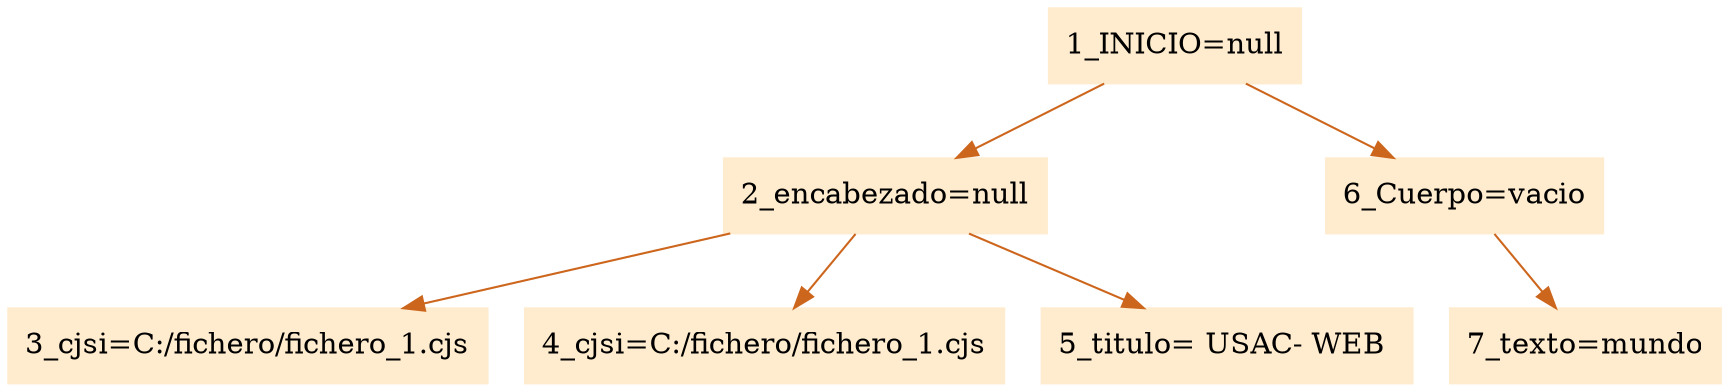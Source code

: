 digraph G {node[shape=box, style=filled, color=blanchedalmond]; edge[color=chocolate3];rankdir=UD 

"1_INICIO=null"->"2_encabezado=null""2_encabezado=null"->"3_cjsi=C:/fichero/fichero_1.cjs""2_encabezado=null"->"4_cjsi=C:/fichero/fichero_1.cjs""2_encabezado=null"->"5_titulo= USAC- WEB ""1_INICIO=null"->"6_Cuerpo=vacio""6_Cuerpo=vacio"->"7_texto=mundo"

}
